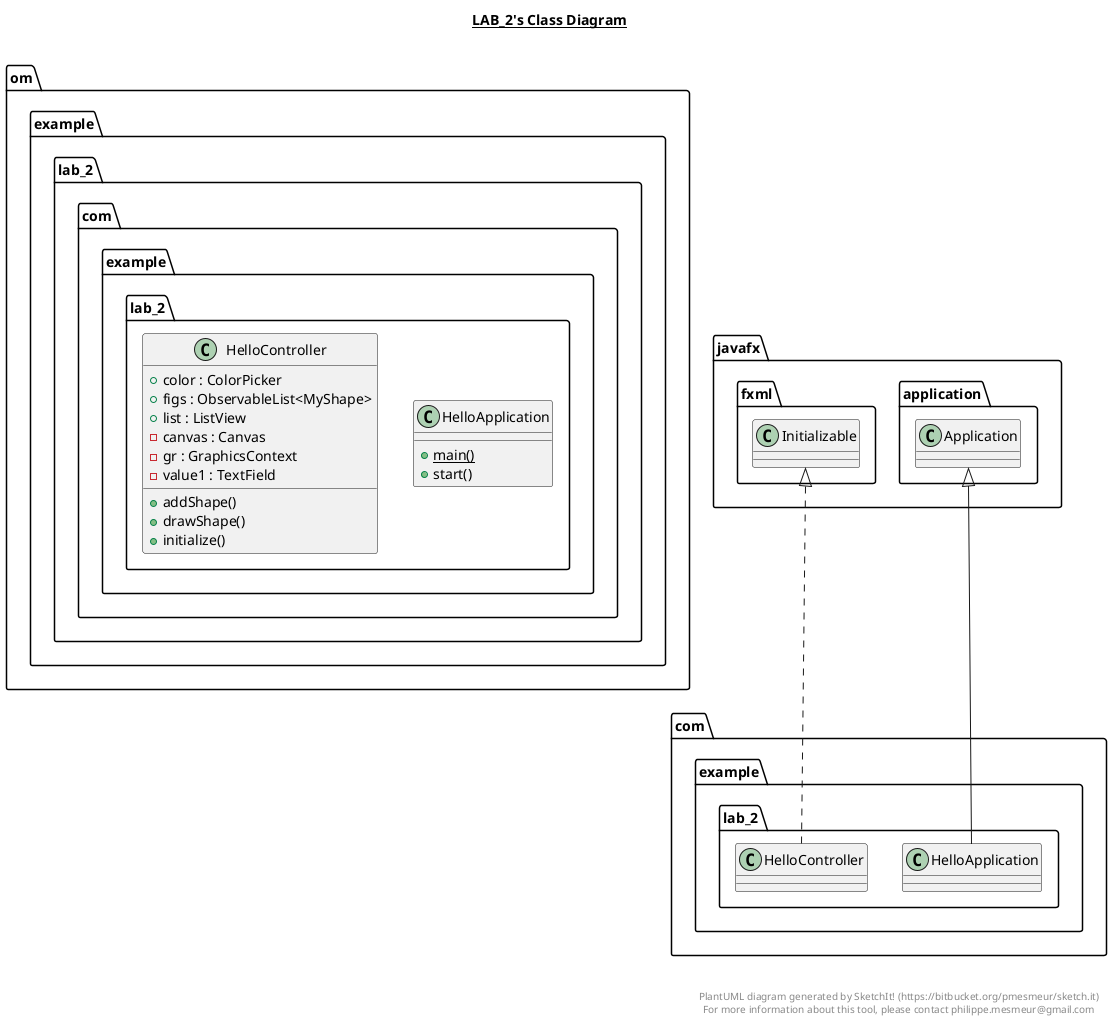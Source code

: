 @startuml

title __LAB_2's Class Diagram__\n


    namespace om.example.lab_2 {
      class com.example.lab_2.HelloApplication {
          {static} + main()
          + start()
      }
    }

  


    namespace om.example.lab_2 {
      class com.example.lab_2.HelloController {
          + color : ColorPicker
          + figs : ObservableList<MyShape>
          + list : ListView
          - canvas : Canvas
          - gr : GraphicsContext
          - value1 : TextField
          + addShape()
          + drawShape()
          + initialize()
      }
    }

  

  com.example.lab_2.HelloApplication -up-|> javafx.application.Application
  com.example.lab_2.HelloController .up.|> javafx.fxml.Initializable


right footer


PlantUML diagram generated by SketchIt! (https://bitbucket.org/pmesmeur/sketch.it)
For more information about this tool, please contact philippe.mesmeur@gmail.com
endfooter

@enduml
